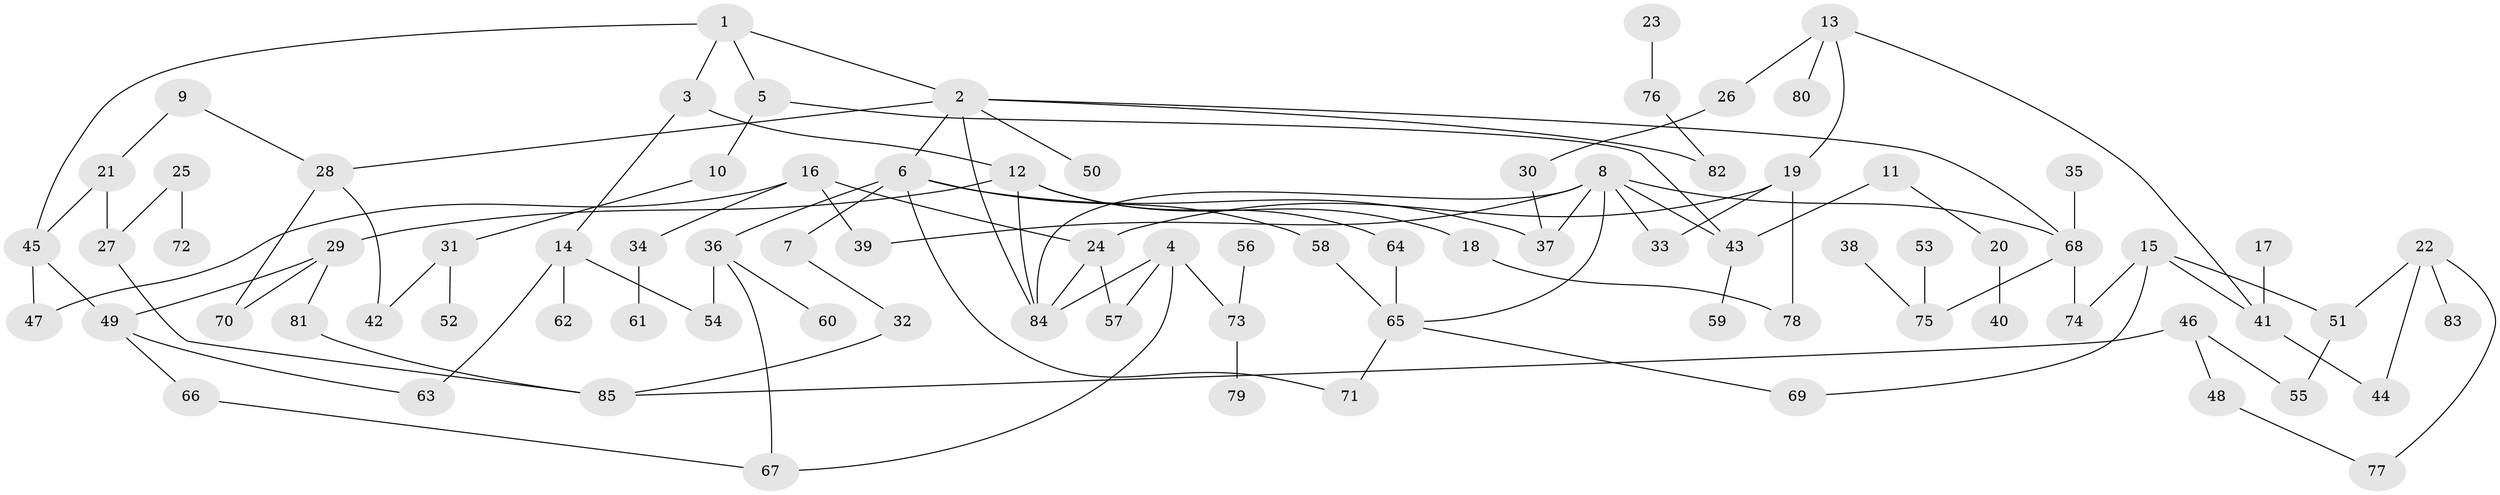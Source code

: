 // original degree distribution, {4: 0.10743801652892562, 7: 0.024793388429752067, 6: 0.024793388429752067, 5: 0.0743801652892562, 3: 0.09917355371900827, 2: 0.371900826446281, 1: 0.2975206611570248}
// Generated by graph-tools (version 1.1) at 2025/36/03/04/25 23:36:07]
// undirected, 85 vertices, 112 edges
graph export_dot {
  node [color=gray90,style=filled];
  1;
  2;
  3;
  4;
  5;
  6;
  7;
  8;
  9;
  10;
  11;
  12;
  13;
  14;
  15;
  16;
  17;
  18;
  19;
  20;
  21;
  22;
  23;
  24;
  25;
  26;
  27;
  28;
  29;
  30;
  31;
  32;
  33;
  34;
  35;
  36;
  37;
  38;
  39;
  40;
  41;
  42;
  43;
  44;
  45;
  46;
  47;
  48;
  49;
  50;
  51;
  52;
  53;
  54;
  55;
  56;
  57;
  58;
  59;
  60;
  61;
  62;
  63;
  64;
  65;
  66;
  67;
  68;
  69;
  70;
  71;
  72;
  73;
  74;
  75;
  76;
  77;
  78;
  79;
  80;
  81;
  82;
  83;
  84;
  85;
  1 -- 2 [weight=1.0];
  1 -- 3 [weight=1.0];
  1 -- 5 [weight=1.0];
  1 -- 45 [weight=1.0];
  2 -- 6 [weight=1.0];
  2 -- 28 [weight=1.0];
  2 -- 50 [weight=1.0];
  2 -- 68 [weight=1.0];
  2 -- 82 [weight=1.0];
  2 -- 84 [weight=1.0];
  3 -- 12 [weight=1.0];
  3 -- 14 [weight=1.0];
  4 -- 57 [weight=1.0];
  4 -- 67 [weight=1.0];
  4 -- 73 [weight=1.0];
  4 -- 84 [weight=1.0];
  5 -- 10 [weight=1.0];
  5 -- 43 [weight=1.0];
  6 -- 7 [weight=1.0];
  6 -- 36 [weight=1.0];
  6 -- 37 [weight=1.0];
  6 -- 58 [weight=1.0];
  6 -- 71 [weight=1.0];
  7 -- 32 [weight=1.0];
  8 -- 33 [weight=1.0];
  8 -- 37 [weight=1.0];
  8 -- 39 [weight=1.0];
  8 -- 43 [weight=1.0];
  8 -- 65 [weight=1.0];
  8 -- 68 [weight=1.0];
  8 -- 84 [weight=1.0];
  9 -- 21 [weight=1.0];
  9 -- 28 [weight=1.0];
  10 -- 31 [weight=1.0];
  11 -- 20 [weight=1.0];
  11 -- 43 [weight=1.0];
  12 -- 18 [weight=1.0];
  12 -- 29 [weight=1.0];
  12 -- 64 [weight=1.0];
  12 -- 84 [weight=1.0];
  13 -- 19 [weight=1.0];
  13 -- 26 [weight=1.0];
  13 -- 41 [weight=1.0];
  13 -- 80 [weight=1.0];
  14 -- 54 [weight=1.0];
  14 -- 62 [weight=1.0];
  14 -- 63 [weight=1.0];
  15 -- 41 [weight=1.0];
  15 -- 51 [weight=1.0];
  15 -- 69 [weight=1.0];
  15 -- 74 [weight=1.0];
  16 -- 24 [weight=1.0];
  16 -- 34 [weight=1.0];
  16 -- 39 [weight=1.0];
  16 -- 47 [weight=1.0];
  17 -- 41 [weight=1.0];
  18 -- 78 [weight=1.0];
  19 -- 24 [weight=1.0];
  19 -- 33 [weight=1.0];
  19 -- 78 [weight=1.0];
  20 -- 40 [weight=1.0];
  21 -- 27 [weight=1.0];
  21 -- 45 [weight=1.0];
  22 -- 44 [weight=1.0];
  22 -- 51 [weight=1.0];
  22 -- 77 [weight=1.0];
  22 -- 83 [weight=1.0];
  23 -- 76 [weight=1.0];
  24 -- 57 [weight=1.0];
  24 -- 84 [weight=1.0];
  25 -- 27 [weight=1.0];
  25 -- 72 [weight=1.0];
  26 -- 30 [weight=1.0];
  27 -- 85 [weight=1.0];
  28 -- 42 [weight=1.0];
  28 -- 70 [weight=1.0];
  29 -- 49 [weight=1.0];
  29 -- 70 [weight=1.0];
  29 -- 81 [weight=1.0];
  30 -- 37 [weight=1.0];
  31 -- 42 [weight=1.0];
  31 -- 52 [weight=1.0];
  32 -- 85 [weight=1.0];
  34 -- 61 [weight=1.0];
  35 -- 68 [weight=1.0];
  36 -- 54 [weight=1.0];
  36 -- 60 [weight=1.0];
  36 -- 67 [weight=1.0];
  38 -- 75 [weight=1.0];
  41 -- 44 [weight=1.0];
  43 -- 59 [weight=1.0];
  45 -- 47 [weight=1.0];
  45 -- 49 [weight=1.0];
  46 -- 48 [weight=1.0];
  46 -- 55 [weight=1.0];
  46 -- 85 [weight=1.0];
  48 -- 77 [weight=1.0];
  49 -- 63 [weight=1.0];
  49 -- 66 [weight=1.0];
  51 -- 55 [weight=1.0];
  53 -- 75 [weight=1.0];
  56 -- 73 [weight=1.0];
  58 -- 65 [weight=1.0];
  64 -- 65 [weight=1.0];
  65 -- 69 [weight=1.0];
  65 -- 71 [weight=1.0];
  66 -- 67 [weight=1.0];
  68 -- 74 [weight=1.0];
  68 -- 75 [weight=2.0];
  73 -- 79 [weight=1.0];
  76 -- 82 [weight=1.0];
  81 -- 85 [weight=1.0];
}
